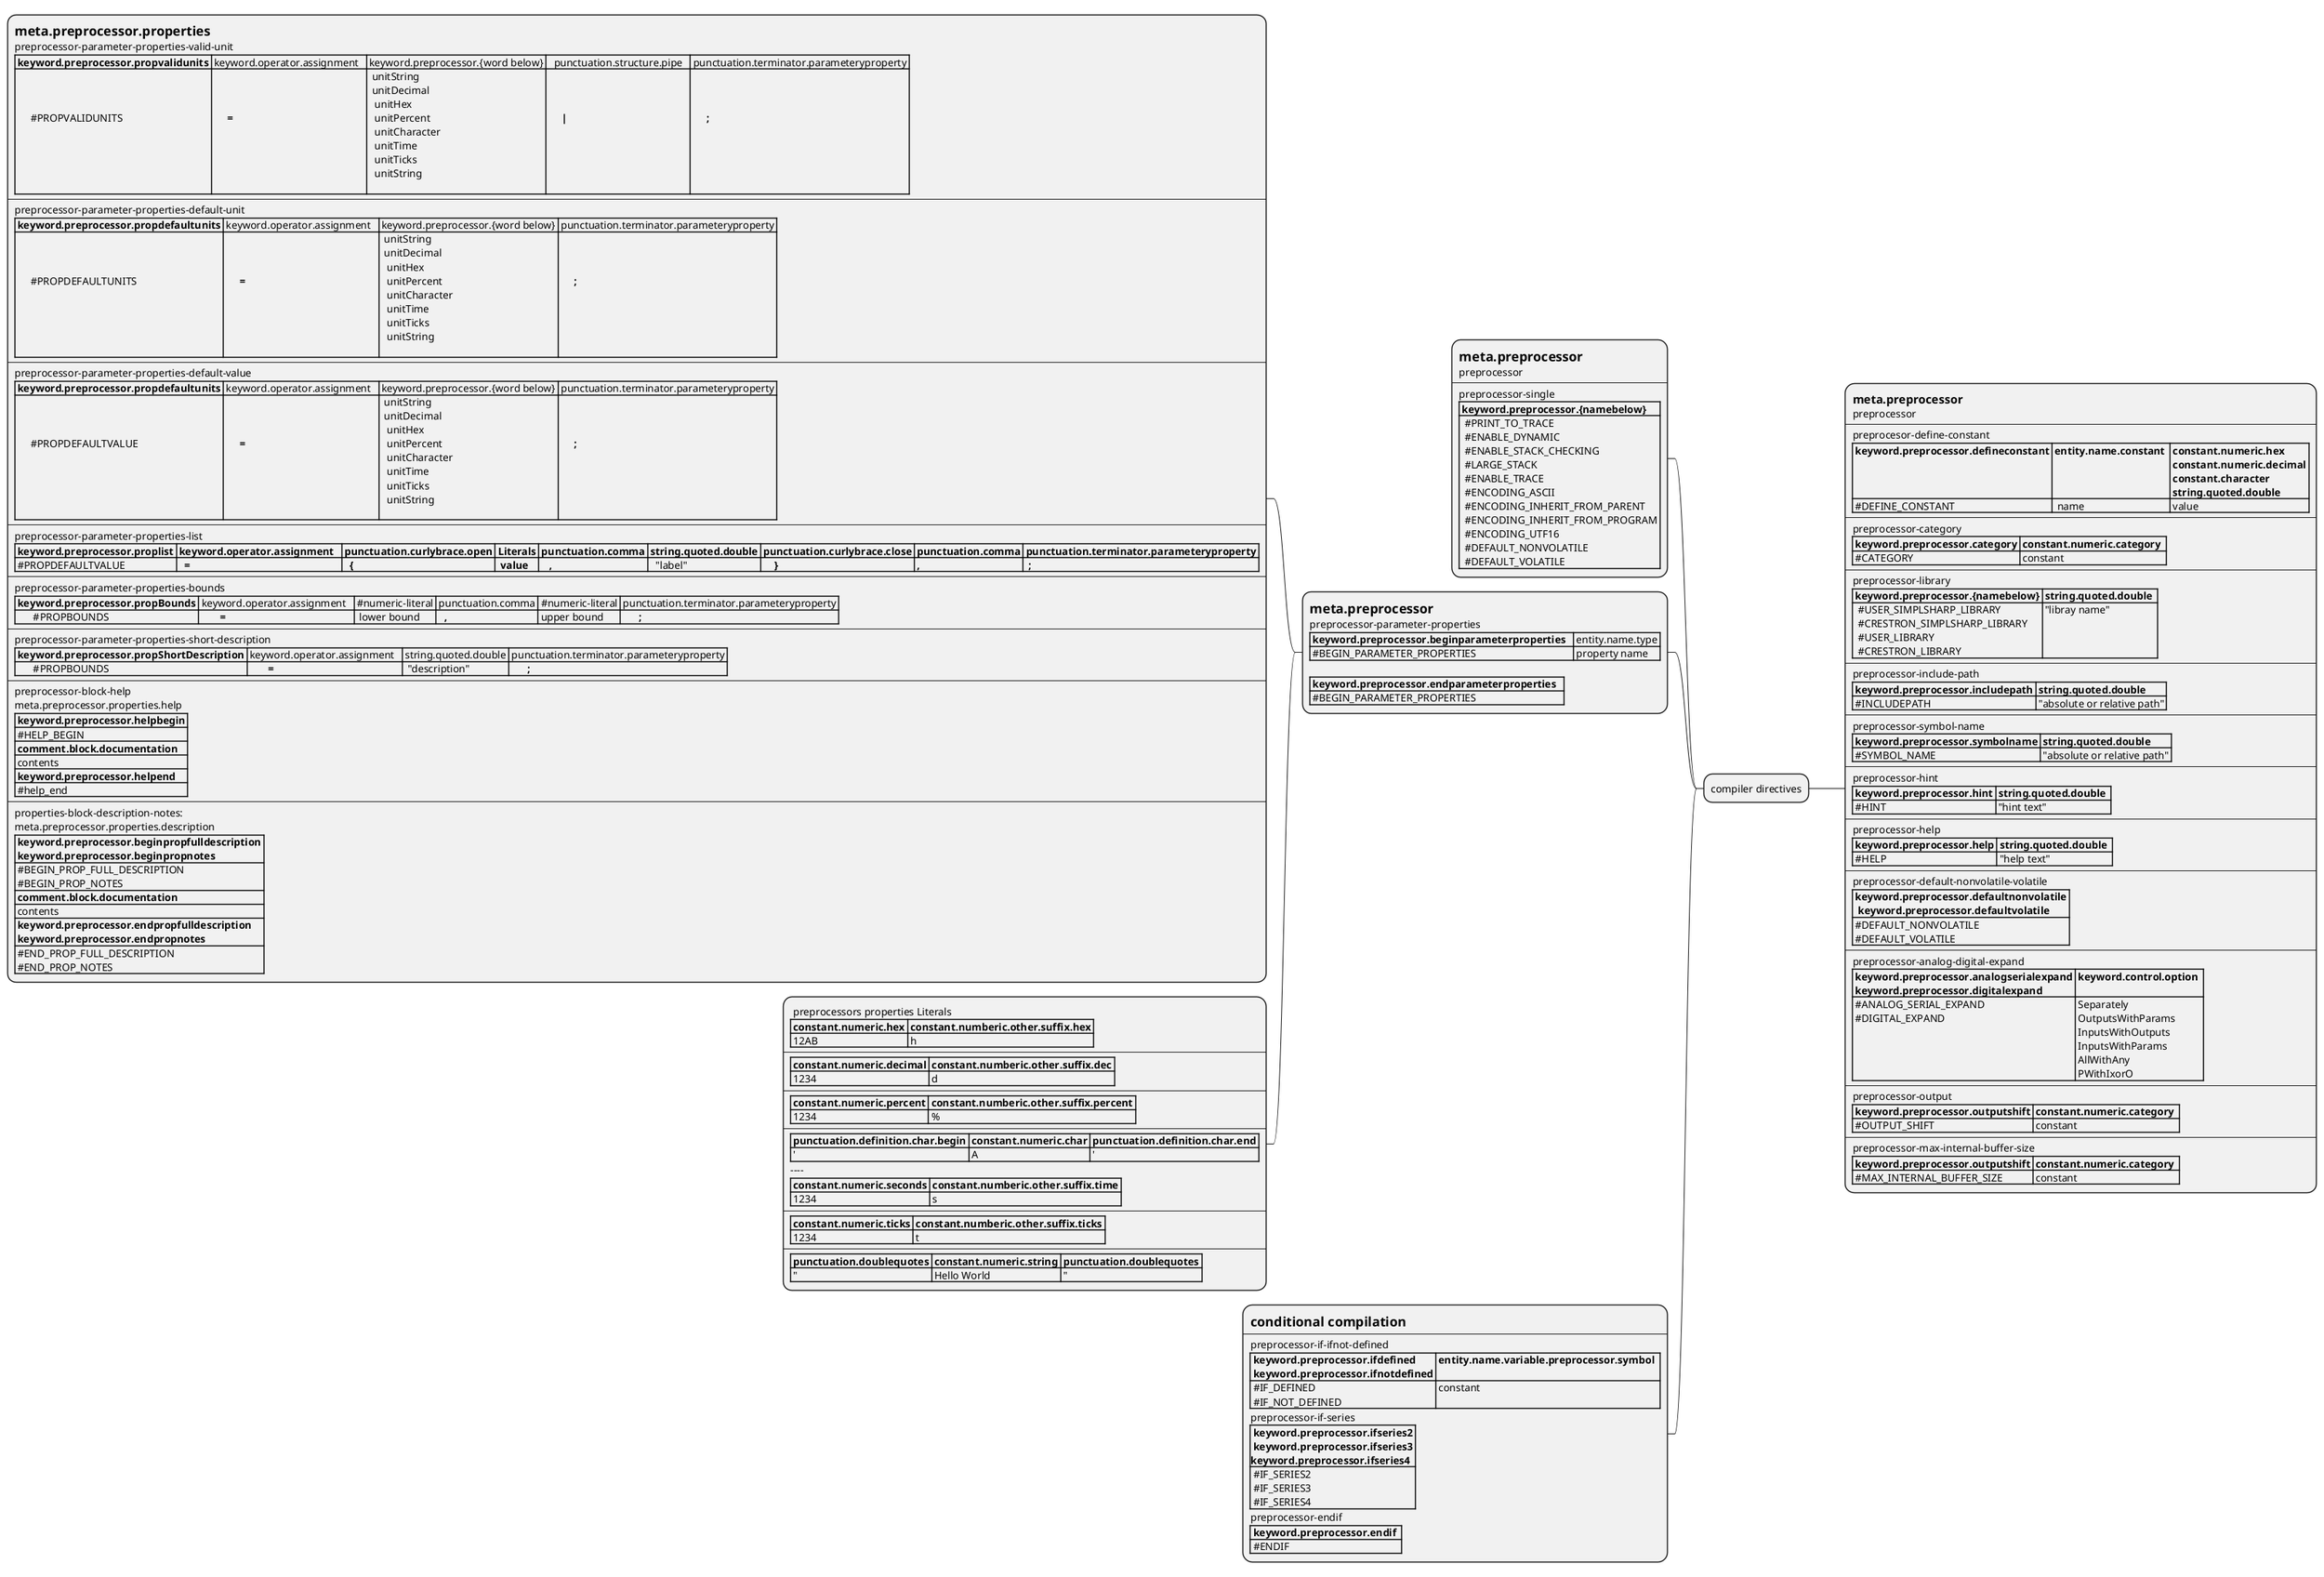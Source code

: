 @startmindmap
+ compiler directives

**:== meta.preprocessor
preprocessor
----
preprocesor-define-constant
|= keyword.preprocessor.defineconstant |= entity.name.constant  |= constant.numeric.hex \n constant.numeric.decimal \n constant.character \n string.quoted.double |
| #DEFINE_CONSTANT  |  name | value |
----
preprocessor-category
|= keyword.preprocessor.category |= constant.numeric.category  |
| #CATEGORY  | constant |
----
preprocessor-library
|= keyword.preprocessor.{namebelow} |= string.quoted.double  |
|  #USER_SIMPLSHARP_LIBRARY \n  #CRESTRON_SIMPLSHARP_LIBRARY \n  #USER_LIBRARY \n  #CRESTRON_LIBRARY  | "libray name" |
----
preprocessor-include-path
|= keyword.preprocessor.includepath |= string.quoted.double  |
| #INCLUDEPATH  | "absolute or relative path" |
----
preprocessor-symbol-name
|= keyword.preprocessor.symbolname |= string.quoted.double  |
| #SYMBOL_NAME  | "absolute or relative path" |
----
preprocessor-hint
|= keyword.preprocessor.hint |= string.quoted.double  |
| #HINT  | "hint text" |
----
preprocessor-help
|= keyword.preprocessor.help |= string.quoted.double  |
| #HELP  | "help text" |
----
preprocessor-default-nonvolatile-volatile
|= keyword.preprocessor.defaultnonvolatile \n  keyword.preprocessor.defaultvolatile|
| #DEFAULT_NONVOLATILE \n #DEFAULT_VOLATILE  |
----
preprocessor-analog-digital-expand
|= keyword.preprocessor.analogserialexpand \n keyword.preprocessor.digitalexpand |= keyword.control.option  |
| #ANALOG_SERIAL_EXPAND \n #DIGITAL_EXPAND  | Separately \n OutputsWithParams \n InputsWithOutputs \n InputsWithParams \n AllWithAny \n PWithIxorO   |
----
preprocessor-output
|= keyword.preprocessor.outputshift |= constant.numeric.category  |
| #OUTPUT_SHIFT  | constant |
----
preprocessor-max-internal-buffer-size
|= keyword.preprocessor.outputshift |= constant.numeric.category  |
| #MAX_INTERNAL_BUFFER_SIZE  | constant |;

left side

**:= meta.preprocessor
preprocessor
----
preprocessor-single
|= keyword.preprocessor.{namebelow}   |
|  #PRINT_TO_TRACE \n  #ENABLE_DYNAMIC \n  #ENABLE_STACK_CHECKING \n  #LARGE_STACK \n  #ENABLE_TRACE \n  #ENCODING_ASCII \n  #ENCODING_INHERIT_FROM_PARENT \n  #ENCODING_INHERIT_FROM_PROGRAM \n  #ENCODING_UTF16 \n  #DEFAULT_NONVOLATILE \n  #DEFAULT_VOLATILE  |;

**:= meta.preprocessor
preprocessor-parameter-properties
|= keyword.preprocessor.beginparameterproperties   | entity.name.type |
| #BEGIN_PARAMETER_PROPERTIES | property name |

|= keyword.preprocessor.endparameterproperties   |
| #BEGIN_PARAMETER_PROPERTIES |;

***:= meta.preprocessor.properties
preprocessor-parameter-properties-valid-unit
|= keyword.preprocessor.propvalidunits | keyword.operator.assignment   | keyword.preprocessor.{word below} |   punctuation.structure.pipe   | punctuation.terminator.parameteryproperty |
| \n\n\n      #PROPVALIDUNITS |=  \n\n\n      =  |  unitString \n  unitDecimal \n   unitHex \n   unitPercent \n   unitCharacter \n   unitTime \n   unitTicks \n   unitString \n    |= \n\n\n      <U+0007C>   |= \n\n\n      <U+0003B>   |
----
preprocessor-parameter-properties-default-unit
|= keyword.preprocessor.propdefaultunits | keyword.operator.assignment   | keyword.preprocessor.{word below} | punctuation.terminator.parameteryproperty |
| \n\n\n      #PROPDEFAULTUNITS |=  \n\n\n      =  |  unitString \n  unitDecimal \n   unitHex \n   unitPercent \n   unitCharacter \n   unitTime \n   unitTicks \n   unitString \n    |= \n\n\n      <U+0003B>   |
----
preprocessor-parameter-properties-default-value
|= keyword.preprocessor.propdefaultunits | keyword.operator.assignment   | keyword.preprocessor.{word below} | punctuation.terminator.parameteryproperty |
| \n\n\n      #PROPDEFAULTVALUE |=  \n\n\n      =  |  unitString \n  unitDecimal \n   unitHex \n   unitPercent \n   unitCharacter \n   unitTime \n   unitTicks \n   unitString \n    |= \n\n\n      <U+0003B>   |
----
preprocessor-parameter-properties-list
|= keyword.preprocessor.proplist |= keyword.operator.assignment   |= punctuation.curlybrace.open |= Literals |= punctuation.comma |= string.quoted.double |= punctuation.curlybrace.close |= punctuation.comma |= punctuation.terminator.parameteryproperty |
| #PROPDEFAULTVALUE |=   =    |=   { |=  value  |=    ,|   "label"  |=     }  |= , |=  <U+0003B>  |
----
preprocessor-parameter-properties-bounds
|= keyword.preprocessor.propBounds | keyword.operator.assignment   | #numeric-literal | punctuation.comma | #numeric-literal | punctuation.terminator.parameteryproperty |
|       #PROPBOUNDS |=        =  |  lower bound |=   , | upper bound   |=       <U+0003B>   |
----
preprocessor-parameter-properties-short-description
|= keyword.preprocessor.propShortDescription | keyword.operator.assignment   | string.quoted.double | punctuation.terminator.parameteryproperty |
|       #PROPBOUNDS |=        =  |  "description"   |=       <U+0003B>   |
----
preprocessor-block-help
meta.preprocessor.properties.help
|= keyword.preprocessor.helpbegin |
| #HELP_BEGIN |
|= comment.block.documentation |
| contents |
|= keyword.preprocessor.helpend |
| #help_end |
----
properties-block-description-notes:
meta.preprocessor.properties.description
|= keyword.preprocessor.beginpropfulldescription \n keyword.preprocessor.beginpropnotes  |
| #BEGIN_PROP_FULL_DESCRIPTION \n #BEGIN_PROP_NOTES |
|= comment.block.documentation |
| contents |
|= keyword.preprocessor.endpropfulldescription \n keyword.preprocessor.endpropnotes |
| #END_PROP_FULL_DESCRIPTION \n #END_PROP_NOTES |;

***: preprocessors properties Literals
|= constant.numeric.hex |= constant.numberic.other.suffix.hex |
| 12AB | h |
----
|= constant.numeric.decimal |= constant.numberic.other.suffix.dec |
| 1234 | d |
----
|= constant.numeric.percent |= constant.numberic.other.suffix.percent |
| 1234 | % |
----
|= punctuation.definition.char.begin |= constant.numeric.char |= punctuation.definition.char.end |
| ' | A | ' |
---- 
|= constant.numeric.seconds |= constant.numberic.other.suffix.time |
| 1234 | s |
----
|= constant.numeric.ticks |= constant.numberic.other.suffix.ticks |
| 1234 | t |
----
|= punctuation.doublequotes |= constant.numeric.string |= punctuation.doublequotes |
| " | Hello World | " |;


**:= conditional compilation
----
preprocessor-if-ifnot-defined
|= keyword.preprocessor.ifdefined\n keyword.preprocessor.ifnotdefined |= entity.name.variable.preprocessor.symbol  |
| #IF_DEFINED \n #IF_NOT_DEFINED  | constant |
preprocessor-if-series
|= keyword.preprocessor.ifseries2\n keyword.preprocessor.ifseries3\nkeyword.preprocessor.ifseries4  |
| #IF_SERIES2 \n #IF_SERIES3 \n #IF_SERIES4  |
preprocessor-endif
|= keyword.preprocessor.endif  |
| #ENDIF  |;
@endmindmap